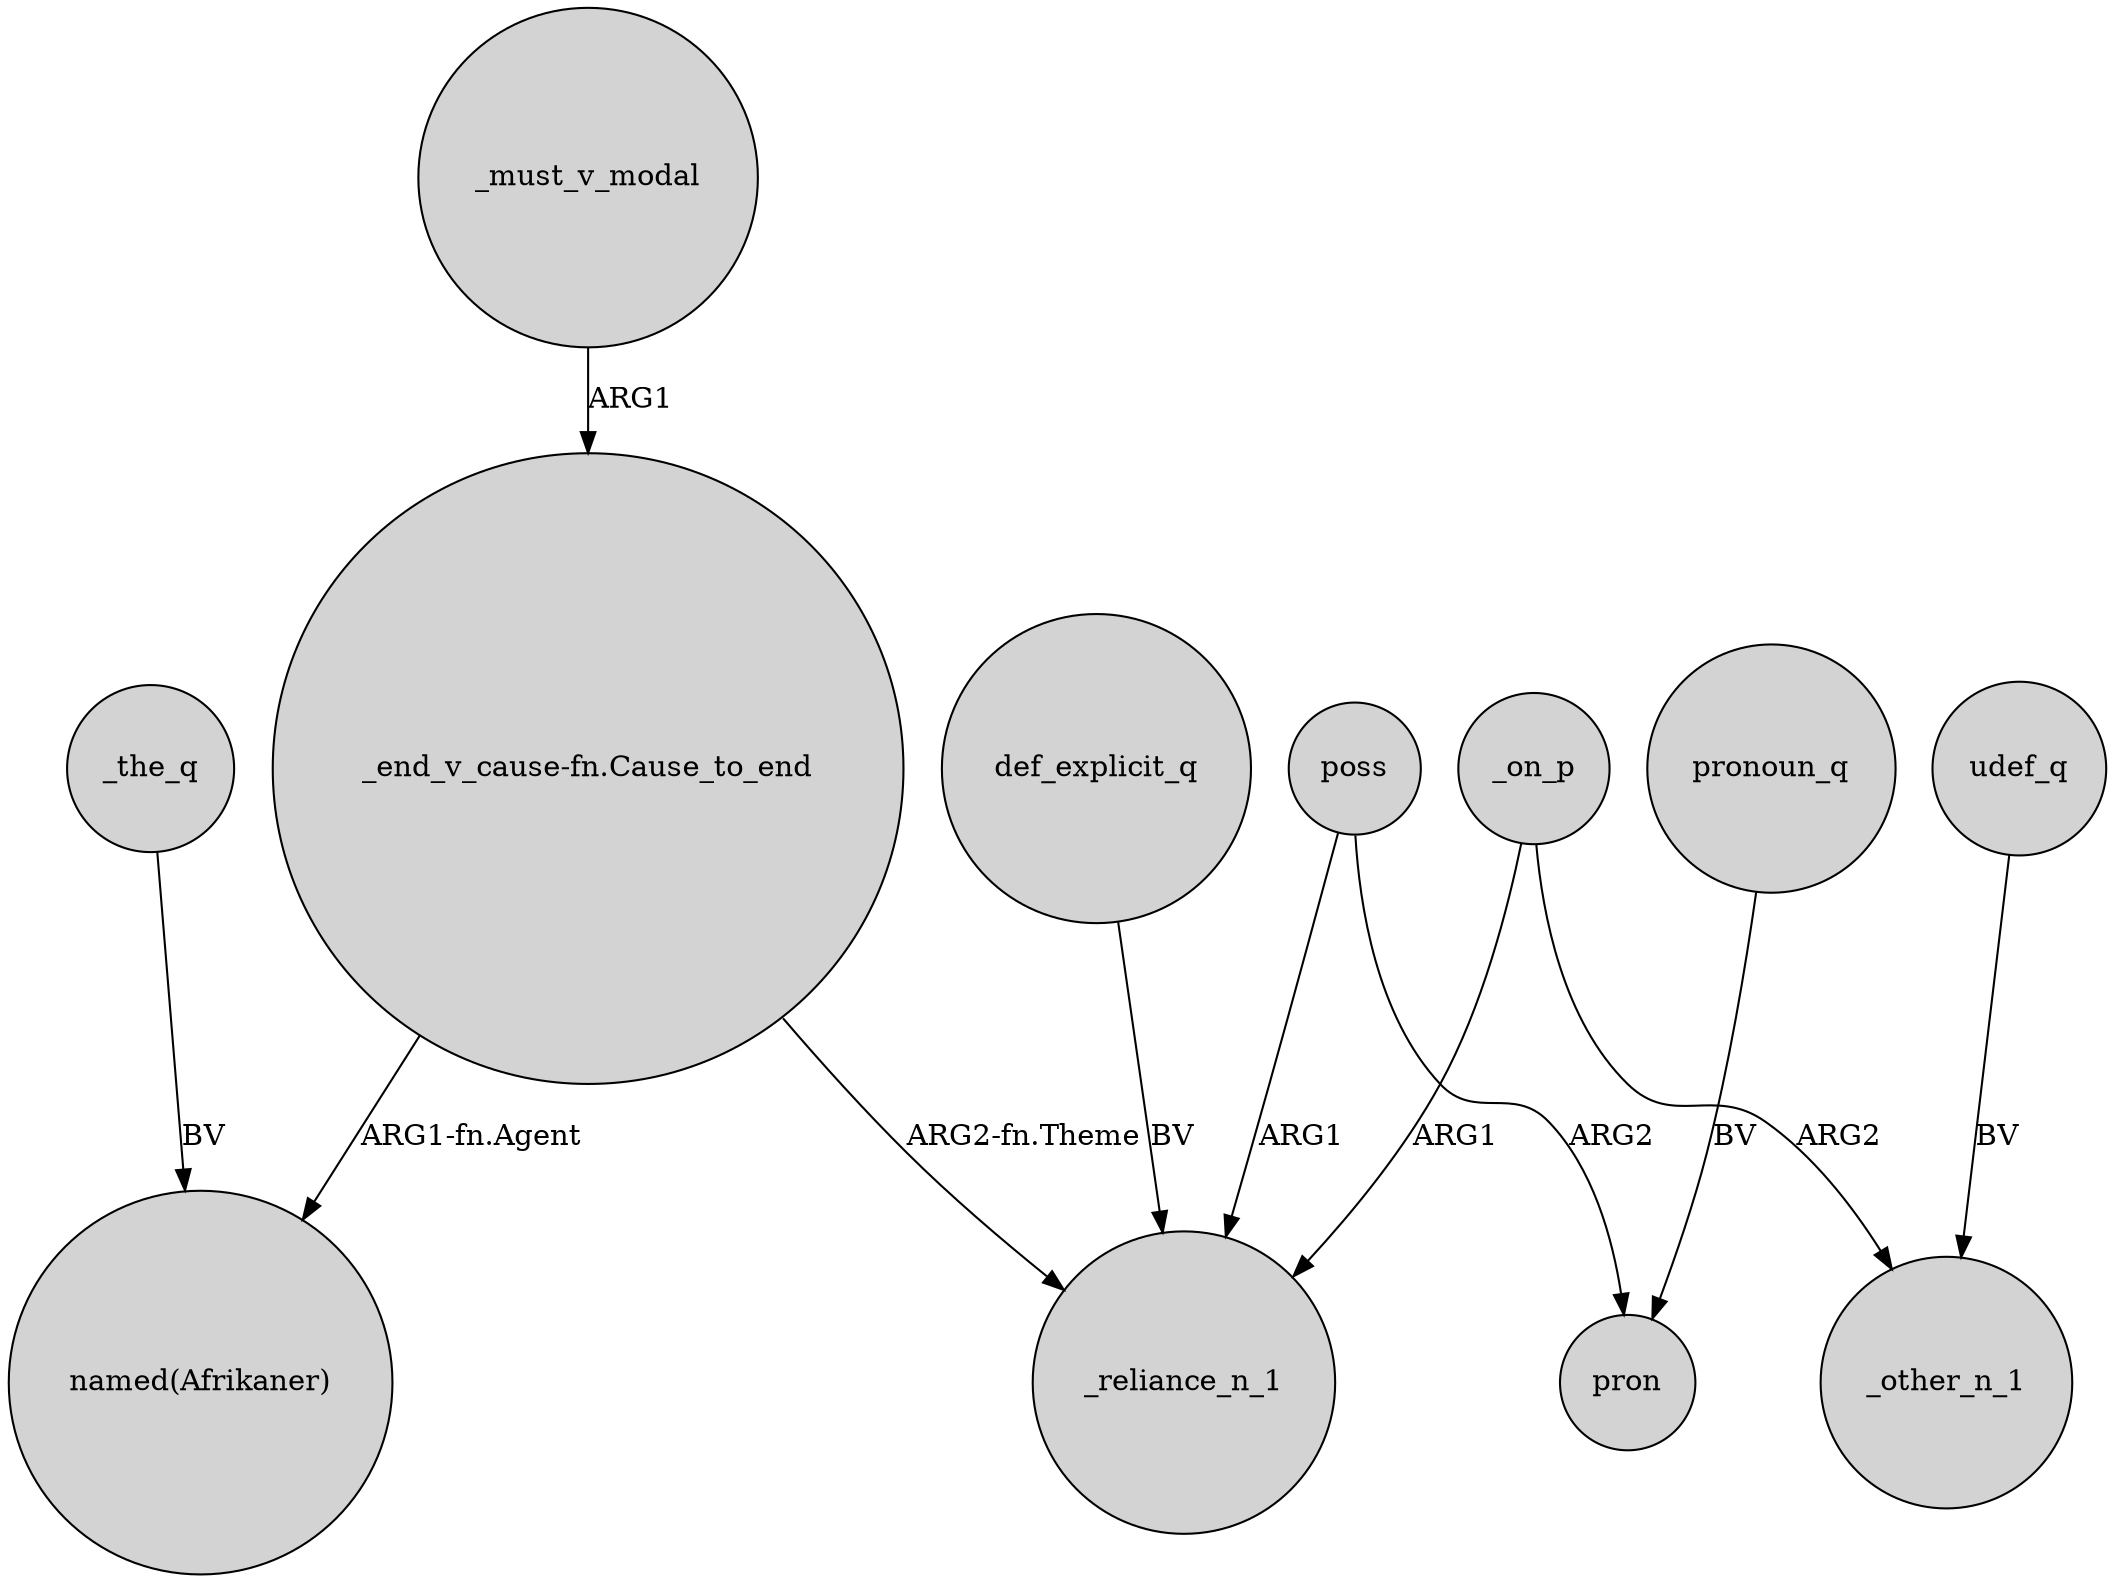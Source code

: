 digraph {
	node [shape=circle style=filled]
	_must_v_modal -> "_end_v_cause-fn.Cause_to_end" [label=ARG1]
	def_explicit_q -> _reliance_n_1 [label=BV]
	_the_q -> "named(Afrikaner)" [label=BV]
	poss -> pron [label=ARG2]
	_on_p -> _reliance_n_1 [label=ARG1]
	"_end_v_cause-fn.Cause_to_end" -> _reliance_n_1 [label="ARG2-fn.Theme"]
	poss -> _reliance_n_1 [label=ARG1]
	"_end_v_cause-fn.Cause_to_end" -> "named(Afrikaner)" [label="ARG1-fn.Agent"]
	udef_q -> _other_n_1 [label=BV]
	_on_p -> _other_n_1 [label=ARG2]
	pronoun_q -> pron [label=BV]
}
